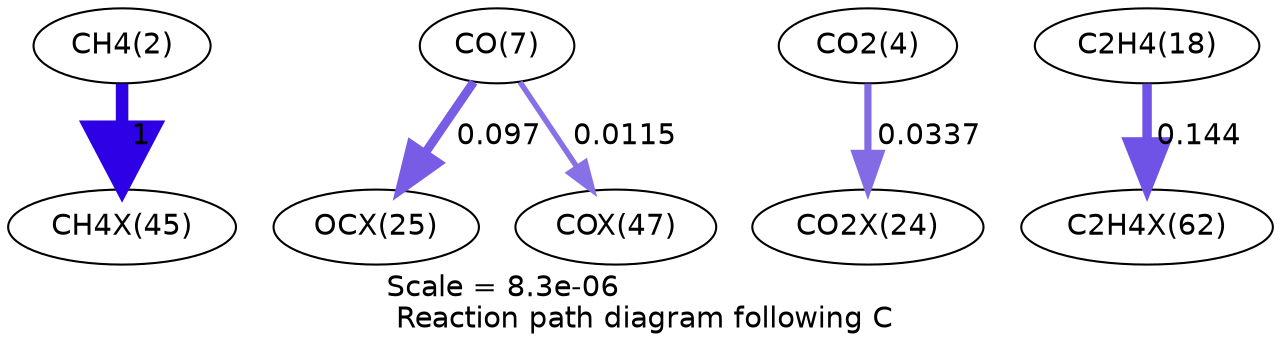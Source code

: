 digraph reaction_paths {
center=1;
s4 -> s86[fontname="Helvetica", penwidth=6, arrowsize=3, color="0.7, 1.5, 0.9"
, label=" 1"];
s9 -> s82[fontname="Helvetica", penwidth=4.24, arrowsize=2.12, color="0.7, 0.597, 0.9"
, label=" 0.097"];
s9 -> s88[fontname="Helvetica", penwidth=2.63, arrowsize=1.32, color="0.7, 0.512, 0.9"
, label=" 0.0115"];
s6 -> s81[fontname="Helvetica", penwidth=3.44, arrowsize=1.72, color="0.7, 0.534, 0.9"
, label=" 0.0337"];
s20 -> s100[fontname="Helvetica", penwidth=4.54, arrowsize=2.27, color="0.7, 0.644, 0.9"
, label=" 0.144"];
s4 [ fontname="Helvetica", label="CH4(2)"];
s6 [ fontname="Helvetica", label="CO2(4)"];
s9 [ fontname="Helvetica", label="CO(7)"];
s20 [ fontname="Helvetica", label="C2H4(18)"];
s81 [ fontname="Helvetica", label="CO2X(24)"];
s82 [ fontname="Helvetica", label="OCX(25)"];
s86 [ fontname="Helvetica", label="CH4X(45)"];
s88 [ fontname="Helvetica", label="COX(47)"];
s100 [ fontname="Helvetica", label="C2H4X(62)"];
 label = "Scale = 8.3e-06\l Reaction path diagram following C";
 fontname = "Helvetica";
}
